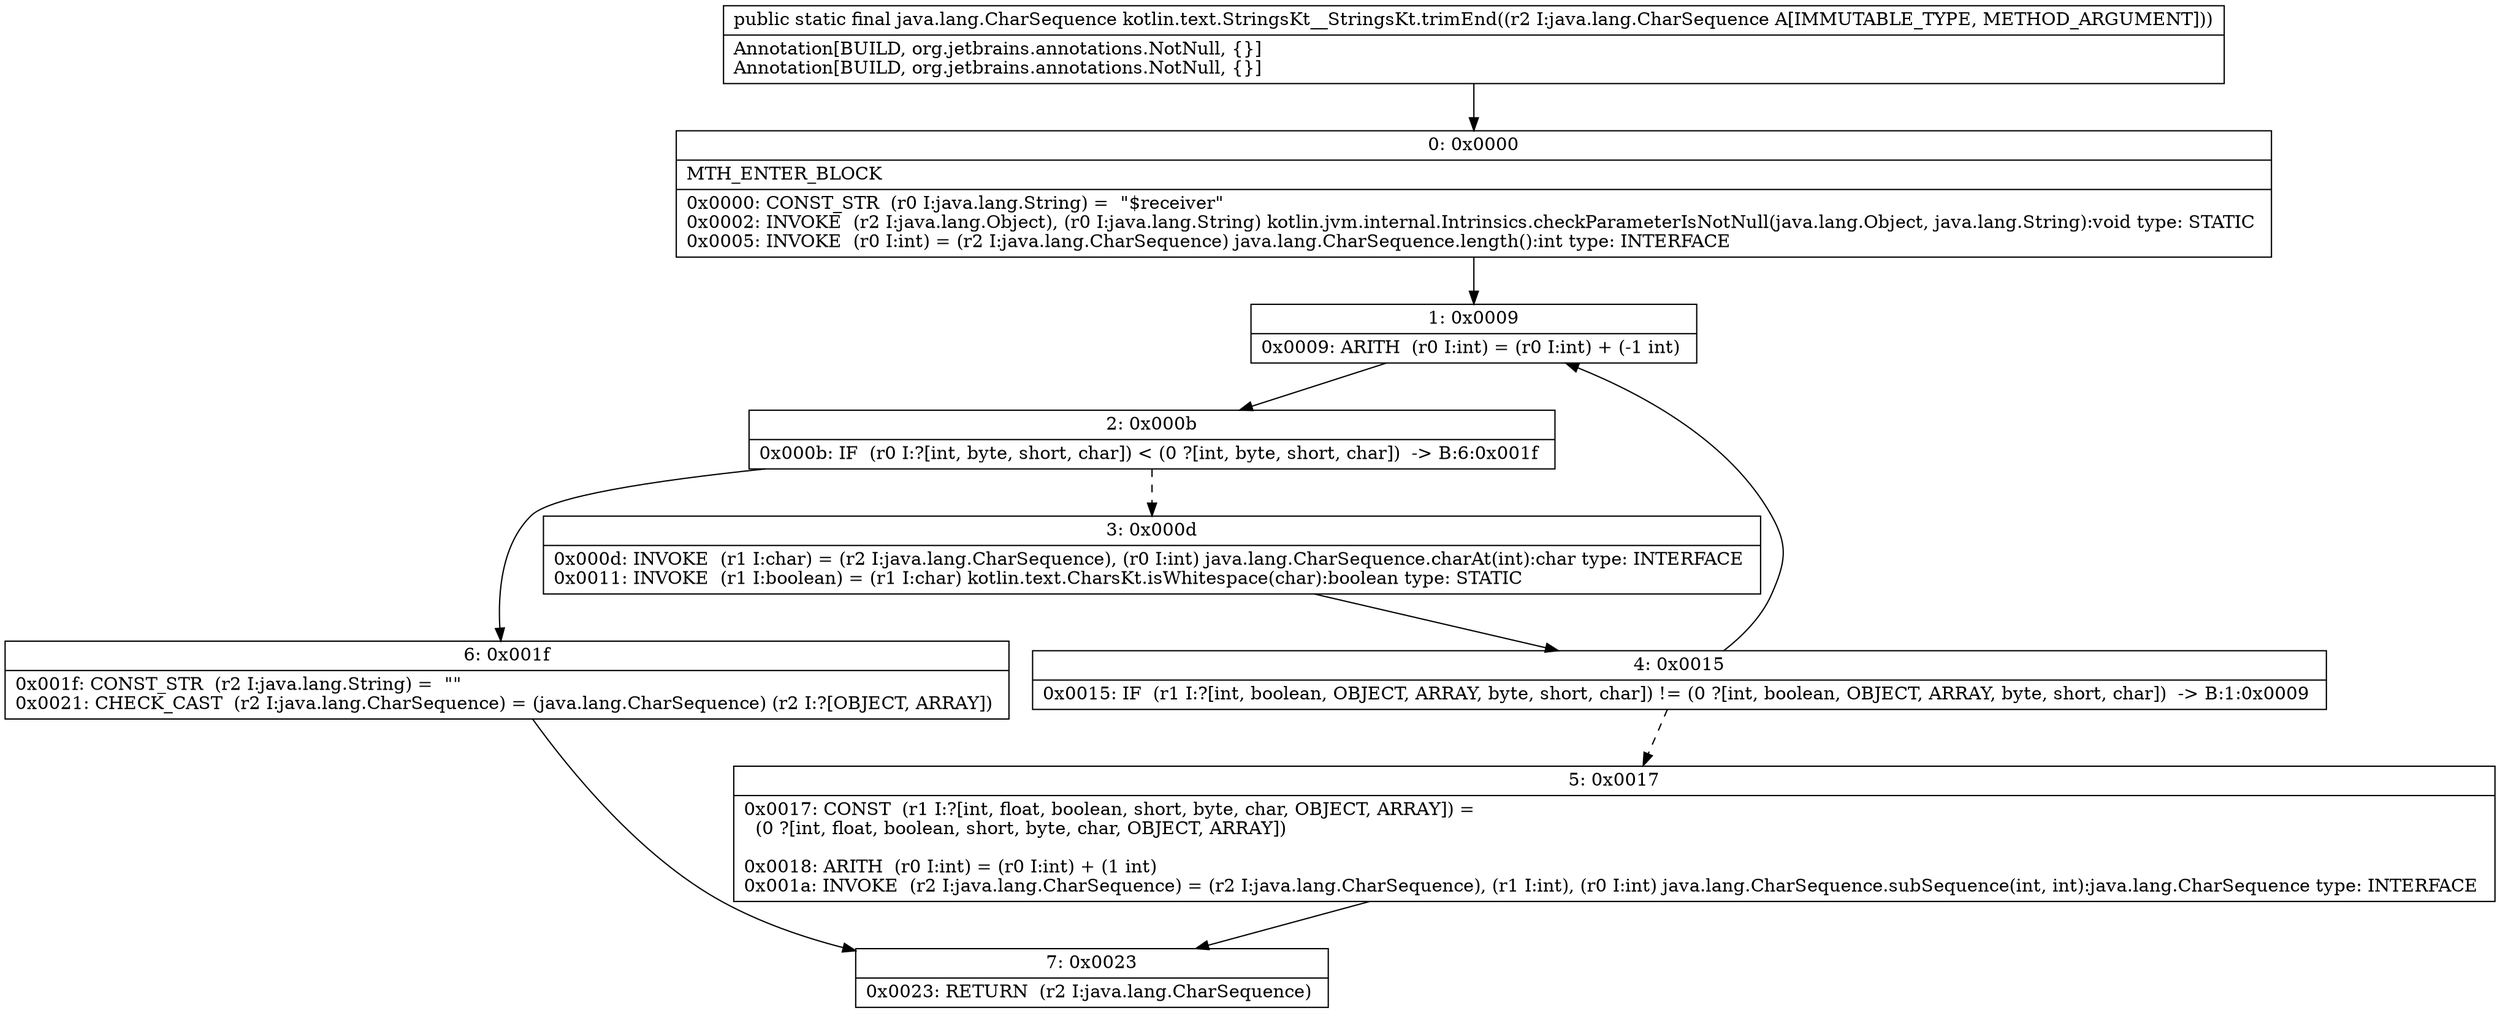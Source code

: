 digraph "CFG forkotlin.text.StringsKt__StringsKt.trimEnd(Ljava\/lang\/CharSequence;)Ljava\/lang\/CharSequence;" {
Node_0 [shape=record,label="{0\:\ 0x0000|MTH_ENTER_BLOCK\l|0x0000: CONST_STR  (r0 I:java.lang.String) =  \"$receiver\" \l0x0002: INVOKE  (r2 I:java.lang.Object), (r0 I:java.lang.String) kotlin.jvm.internal.Intrinsics.checkParameterIsNotNull(java.lang.Object, java.lang.String):void type: STATIC \l0x0005: INVOKE  (r0 I:int) = (r2 I:java.lang.CharSequence) java.lang.CharSequence.length():int type: INTERFACE \l}"];
Node_1 [shape=record,label="{1\:\ 0x0009|0x0009: ARITH  (r0 I:int) = (r0 I:int) + (\-1 int) \l}"];
Node_2 [shape=record,label="{2\:\ 0x000b|0x000b: IF  (r0 I:?[int, byte, short, char]) \< (0 ?[int, byte, short, char])  \-\> B:6:0x001f \l}"];
Node_3 [shape=record,label="{3\:\ 0x000d|0x000d: INVOKE  (r1 I:char) = (r2 I:java.lang.CharSequence), (r0 I:int) java.lang.CharSequence.charAt(int):char type: INTERFACE \l0x0011: INVOKE  (r1 I:boolean) = (r1 I:char) kotlin.text.CharsKt.isWhitespace(char):boolean type: STATIC \l}"];
Node_4 [shape=record,label="{4\:\ 0x0015|0x0015: IF  (r1 I:?[int, boolean, OBJECT, ARRAY, byte, short, char]) != (0 ?[int, boolean, OBJECT, ARRAY, byte, short, char])  \-\> B:1:0x0009 \l}"];
Node_5 [shape=record,label="{5\:\ 0x0017|0x0017: CONST  (r1 I:?[int, float, boolean, short, byte, char, OBJECT, ARRAY]) = \l  (0 ?[int, float, boolean, short, byte, char, OBJECT, ARRAY])\l \l0x0018: ARITH  (r0 I:int) = (r0 I:int) + (1 int) \l0x001a: INVOKE  (r2 I:java.lang.CharSequence) = (r2 I:java.lang.CharSequence), (r1 I:int), (r0 I:int) java.lang.CharSequence.subSequence(int, int):java.lang.CharSequence type: INTERFACE \l}"];
Node_6 [shape=record,label="{6\:\ 0x001f|0x001f: CONST_STR  (r2 I:java.lang.String) =  \"\" \l0x0021: CHECK_CAST  (r2 I:java.lang.CharSequence) = (java.lang.CharSequence) (r2 I:?[OBJECT, ARRAY]) \l}"];
Node_7 [shape=record,label="{7\:\ 0x0023|0x0023: RETURN  (r2 I:java.lang.CharSequence) \l}"];
MethodNode[shape=record,label="{public static final java.lang.CharSequence kotlin.text.StringsKt__StringsKt.trimEnd((r2 I:java.lang.CharSequence A[IMMUTABLE_TYPE, METHOD_ARGUMENT]))  | Annotation[BUILD, org.jetbrains.annotations.NotNull, \{\}]\lAnnotation[BUILD, org.jetbrains.annotations.NotNull, \{\}]\l}"];
MethodNode -> Node_0;
Node_0 -> Node_1;
Node_1 -> Node_2;
Node_2 -> Node_3[style=dashed];
Node_2 -> Node_6;
Node_3 -> Node_4;
Node_4 -> Node_1;
Node_4 -> Node_5[style=dashed];
Node_5 -> Node_7;
Node_6 -> Node_7;
}

